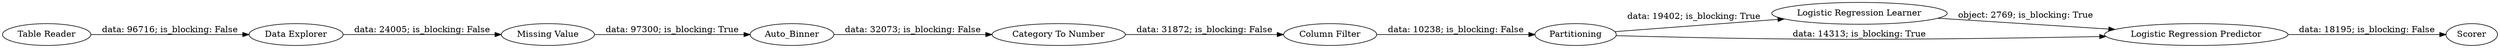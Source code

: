 digraph {
	"477576033649707301_1" [label="Table Reader"]
	"770236692416104446_6" [label=Auto_Binner]
	"770236692416104446_3" [label="Data Explorer"]
	"770236692416104446_7" [label="Category To Number"]
	"477576033649707301_9" [label="Logistic Regression Learner"]
	"477576033649707301_11" [label=Scorer]
	"770236692416104446_5" [label="Missing Value"]
	"477576033649707301_10" [label="Logistic Regression Predictor"]
	"477576033649707301_7" [label="Column Filter"]
	"477576033649707301_8" [label=Partitioning]
	"770236692416104446_6" -> "770236692416104446_7" [label="data: 32073; is_blocking: False"]
	"477576033649707301_10" -> "477576033649707301_11" [label="data: 18195; is_blocking: False"]
	"770236692416104446_7" -> "477576033649707301_7" [label="data: 31872; is_blocking: False"]
	"477576033649707301_8" -> "477576033649707301_10" [label="data: 14313; is_blocking: True"]
	"477576033649707301_1" -> "770236692416104446_3" [label="data: 96716; is_blocking: False"]
	"477576033649707301_7" -> "477576033649707301_8" [label="data: 10238; is_blocking: False"]
	"477576033649707301_8" -> "477576033649707301_9" [label="data: 19402; is_blocking: True"]
	"770236692416104446_5" -> "770236692416104446_6" [label="data: 97300; is_blocking: True"]
	"477576033649707301_9" -> "477576033649707301_10" [label="object: 2769; is_blocking: True"]
	"770236692416104446_3" -> "770236692416104446_5" [label="data: 24005; is_blocking: False"]
	rankdir=LR
}
